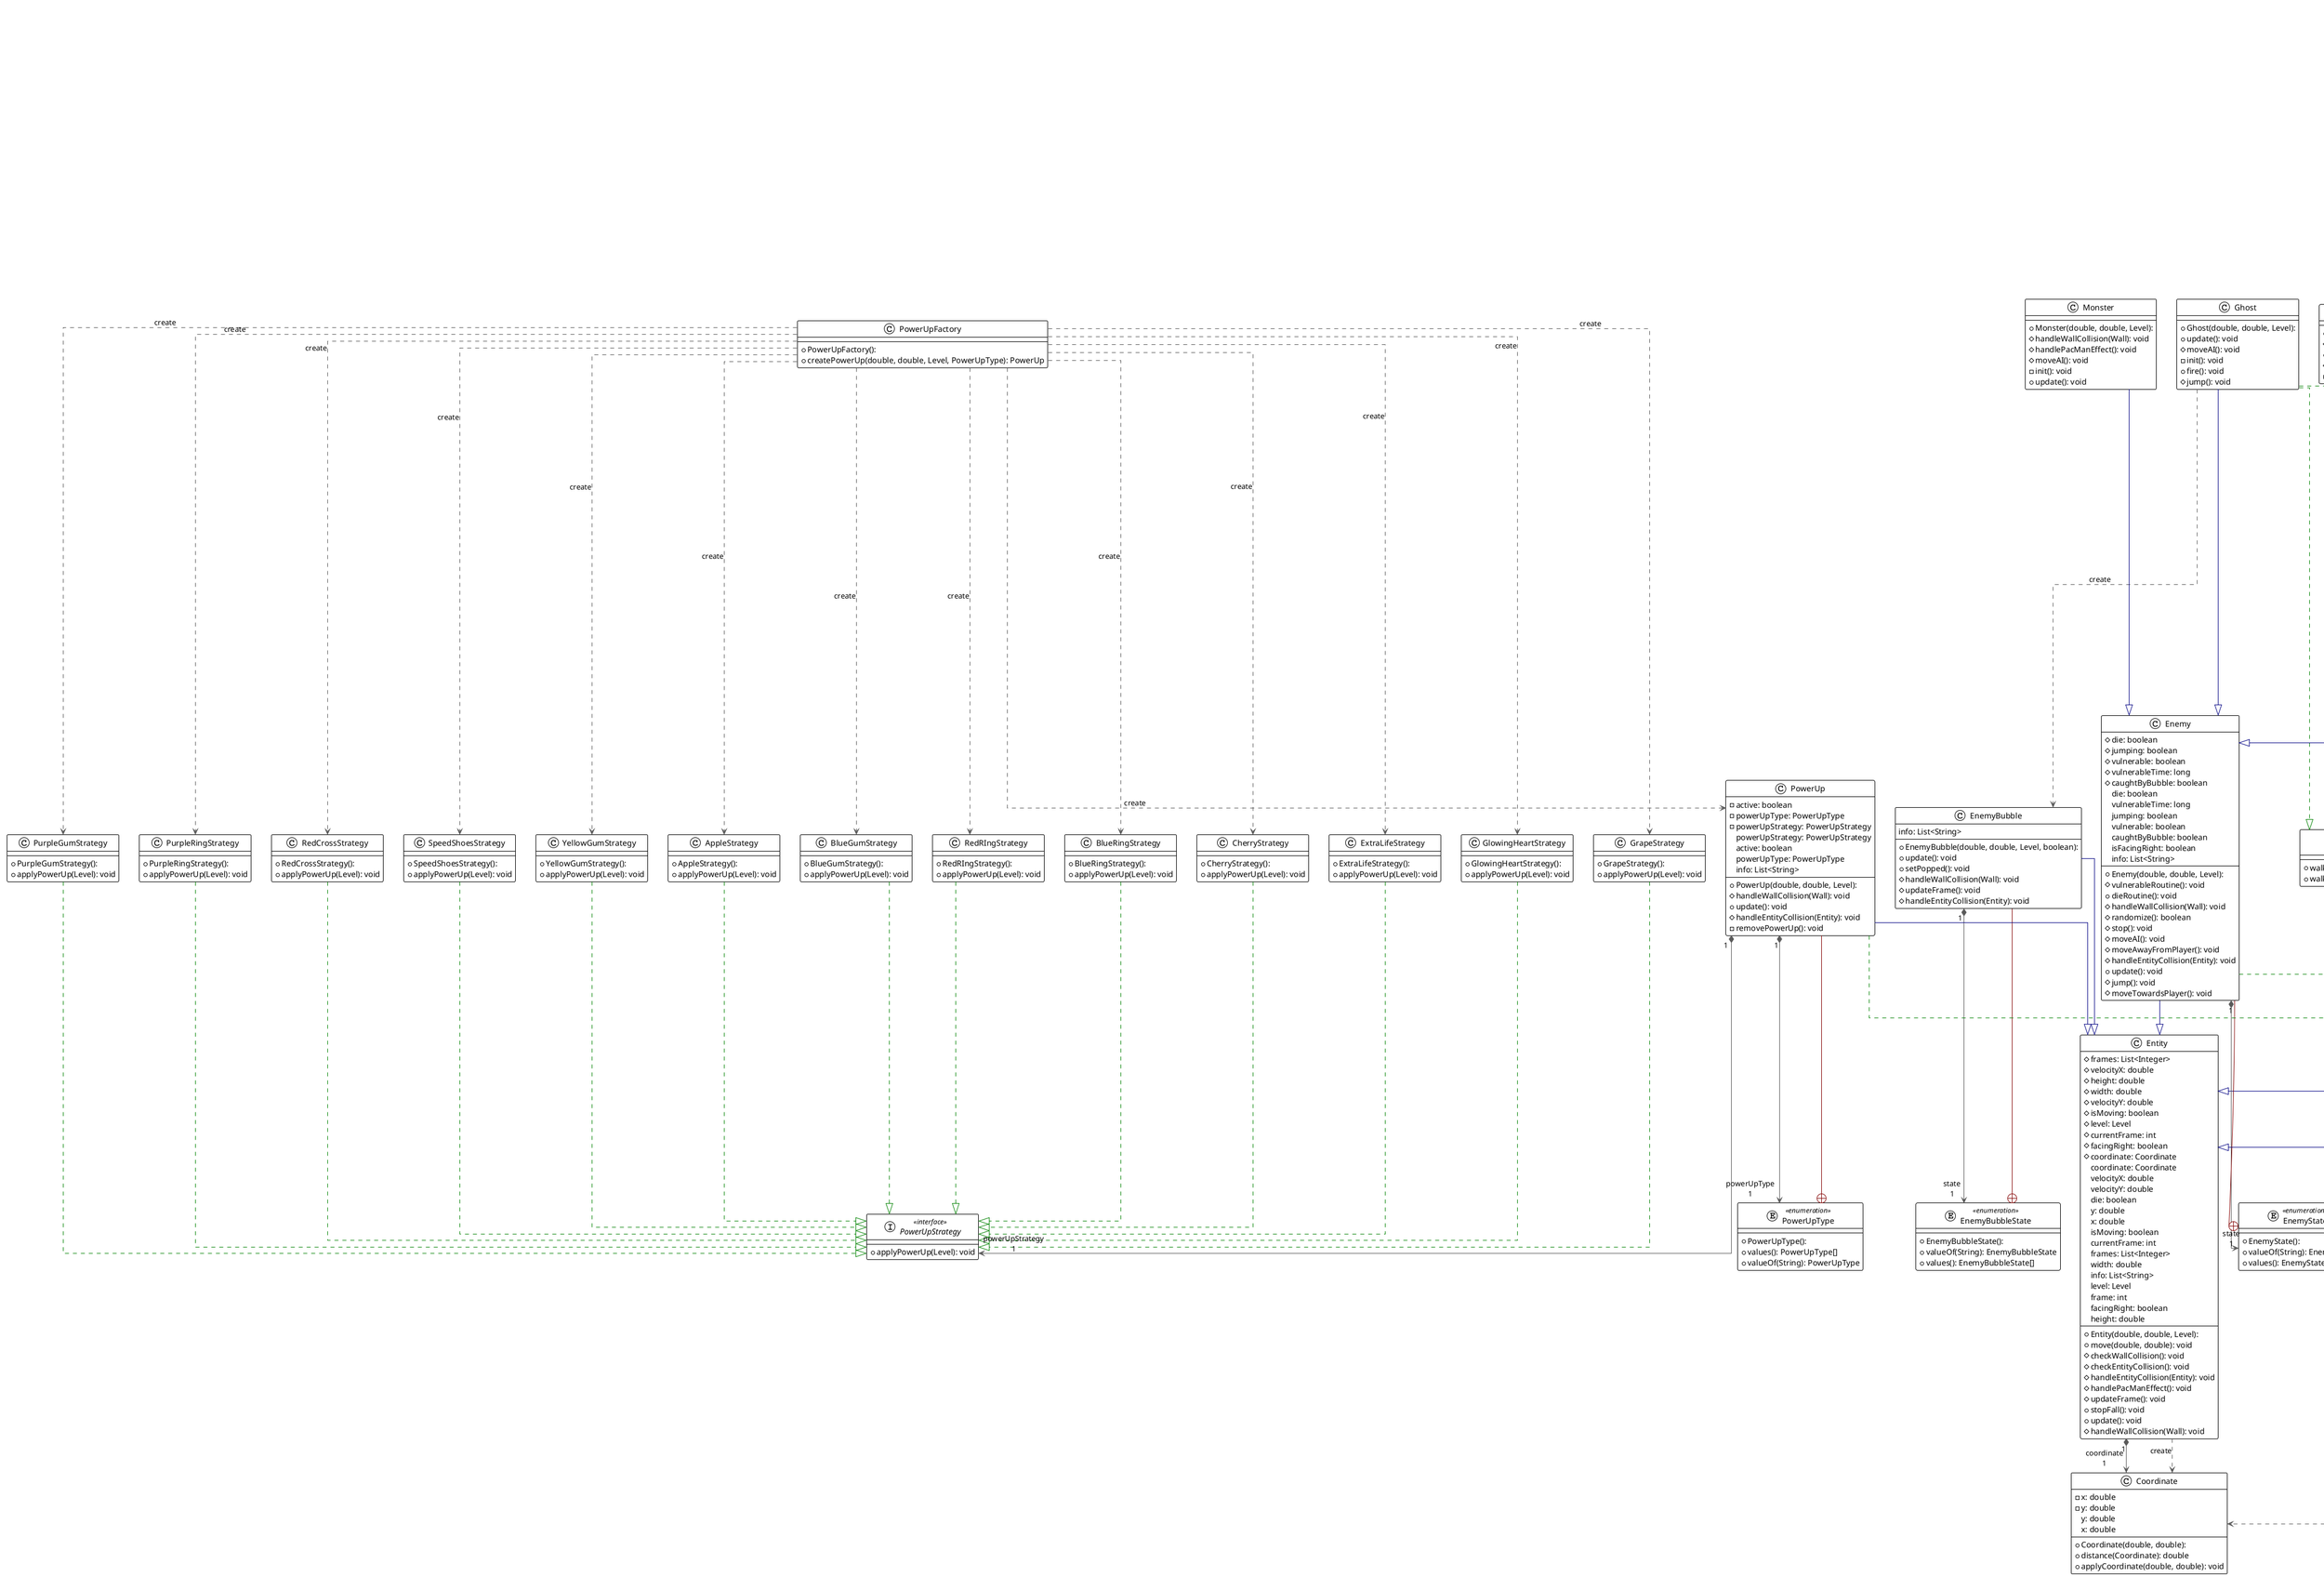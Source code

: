 @startuml

!theme plain
top to bottom direction
skinparam linetype ortho

class AppleStrategy {
  + AppleStrategy(): 
  + applyPowerUp(Level): void
}
class BlueGumStrategy {
  + BlueGumStrategy(): 
  + applyPowerUp(Level): void
}
class BlueRingStrategy {
  + BlueRingStrategy(): 
  + applyPowerUp(Level): void
}
class Bubble {
  + Bubble(double, double, boolean, Level, long): 
  - floating: boolean
  - state: BubbleState
  - popping: boolean
  + update(): void
  # handleWallCollision(Wall): void
  # updateFrame(): void
  - setFloating(): void
  # handleEntityCollision(Entity): void
  + toString(): String
   state: BubbleState
   popping: boolean
   floating: boolean
   info: List<String>
}
enum BubbleState << enumeration >> {
  + BubbleState(): 
  + valueOf(String): BubbleState
  + values(): BubbleState[]
}
class CherryStrategy {
  + CherryStrategy(): 
  + applyPowerUp(Level): void
}
class Coordinate {
  + Coordinate(double, double): 
  - x: double
  - y: double
  + distance(Coordinate): double
  + applyCoordinate(double, double): void
   y: double
   x: double
}
class Enemy {
  + Enemy(double, double, Level): 
  # die: boolean
  # jumping: boolean
  # vulnerable: boolean
  # vulnerableTime: long
  # caughtByBubble: boolean
  # vulnerableRoutine(): void
  + dieRoutine(): void
  # handleWallCollision(Wall): void
  # randomize(): boolean
  # stop(): void
  # moveAI(): void
  # moveAwayFromPlayer(): void
  # handleEntityCollision(Entity): void
  + update(): void
  # jump(): void
  # moveTowardsPlayer(): void
   die: boolean
   vulnerableTime: long
   jumping: boolean
   vulnerable: boolean
   caughtByBubble: boolean
   isFacingRight: boolean
   info: List<String>
}
class EnemyBubble {
  + EnemyBubble(double, double, Level, boolean): 
  + update(): void
  + setPopped(): void
  # handleWallCollision(Wall): void
  # updateFrame(): void
  # handleEntityCollision(Entity): void
   info: List<String>
}
enum EnemyBubbleState << enumeration >> {
  + EnemyBubbleState(): 
  + valueOf(String): EnemyBubbleState
  + values(): EnemyBubbleState[]
}
enum EnemyState << enumeration >> {
  + EnemyState(): 
  + valueOf(String): EnemyState
  + values(): EnemyState[]
}
class Entity {
  + Entity(double, double, Level): 
  # frames: List<Integer>
  # velocityX: double
  # height: double
  # width: double
  # velocityY: double
  # isMoving: boolean
  # level: Level
  # currentFrame: int
  # facingRight: boolean
  # coordinate: Coordinate
  + move(double, double): void
  # checkWallCollision(): void
  # checkEntityCollision(): void
  # handleEntityCollision(Entity): void
  # handlePacManEffect(): void
  # updateFrame(): void
  + stopFall(): void
  + update(): void
  # handleWallCollision(Wall): void
   coordinate: Coordinate
   velocityX: double
   velocityY: double
   die: boolean
   y: double
   x: double
   isMoving: boolean
   currentFrame: int
   frames: List<Integer>
   width: double
   info: List<String>
   level: Level
   frame: int
   facingRight: boolean
   height: double
}
class ExtraLifeStrategy {
  + ExtraLifeStrategy(): 
  + applyPowerUp(Level): void
}
class Ghost {
  + Ghost(double, double, Level): 
  + update(): void
  # moveAI(): void
  - init(): void
  + fire(): void
  # jump(): void
}
class GlowingHeartStrategy {
  + GlowingHeartStrategy(): 
  + applyPowerUp(Level): void
}
class GrapeStrategy {
  + GrapeStrategy(): 
  + applyPowerUp(Level): void
}
class Monster {
  + Monster(double, double, Level): 
  # handleWallCollision(Wall): void
  # handlePacManEffect(): void
  # moveAI(): void
  - init(): void
  + update(): void
}
interface PlatformDetection << interface >> {
  + isOnPlatform(Level, Entity): boolean
}
class Player {
  - Player(double, double, Level): 
  - bubbleBlown: int
  - speed: double
  - firing: boolean
  - powerUpJumping: boolean
  - lives: int
  - jumpCount: int
  - powerUpMoving: boolean
  - jumping: boolean
  - blueGumCount: int
  - bubbleExploded: int
  - yellowGumCount: int
  - distance: double
  - powerUpPurpleGum: boolean
  - purpleGumCount: int
  - powerUpFire: boolean
  - state: PlayerState
  - killedEnemies: int
  - score: int
  + loseLife(): void
  + moveLeft(): void
  + reset(): void
  + getInstance(double, double, Level): Player
  + updateFrame(): void
  + update(): void
  - notifyAudio(Observer): void
  + jump(boolean): boolean
  + respawn(): void
  # handleWallCollision(Wall): void
  + fire(): boolean
  + addAudioObserver(Observer): void
  + moveRight(): void
  - canJump(): boolean
  - init(): void
  + stopMoving(): void
  # handleEntityCollision(Entity): void
  + verticalJump(): boolean
   distance: double
   powerUpPurpleGum: boolean
   die: boolean
   powerUpJumping: boolean
   purpleGumCount: int
   jumping: boolean
   score: int
   killedEnemies: int
   jumpCount: int
   powerUpMoving: boolean
   info: List<String>
   level: Level
   powerUpFire: boolean
   lives: int
   yellowGumCount: int
   blueGumCount: int
   speed: double
   firing: boolean
   facingRight: boolean
   bubbleExploded: int
   state: PlayerState
   bubbleBlown: int
   moving: boolean
}
enum PlayerState << enumeration >> {
  + PlayerState(): 
  + values(): PlayerState[]
  + valueOf(String): PlayerState
}
class PowerUp {
  + PowerUp(double, double, Level): 
  - active: boolean
  - powerUpType: PowerUpType
  - powerUpStrategy: PowerUpStrategy
  # handleWallCollision(Wall): void
  + update(): void
  # handleEntityCollision(Entity): void
  - removePowerUp(): void
   powerUpStrategy: PowerUpStrategy
   active: boolean
   powerUpType: PowerUpType
   info: List<String>
}
class PowerUpFactory {
  + PowerUpFactory(): 
  + createPowerUp(double, double, Level, PowerUpType): PowerUp
}
interface PowerUpStrategy << interface >> {
  + applyPowerUp(Level): void
}
enum PowerUpType << enumeration >> {
  + PowerUpType(): 
  + values(): PowerUpType[]
  + valueOf(String): PowerUpType
}
class PurpleGumStrategy {
  + PurpleGumStrategy(): 
  + applyPowerUp(Level): void
}
class PurpleRingStrategy {
  + PurpleRingStrategy(): 
  + applyPowerUp(Level): void
}
class RedCrossStrategy {
  + RedCrossStrategy(): 
  + applyPowerUp(Level): void
}
class RedRIngStrategy {
  + RedRIngStrategy(): 
  + applyPowerUp(Level): void
}
class SpeedShoesStrategy {
  + SpeedShoesStrategy(): 
  + applyPowerUp(Level): void
}
interface Walker << interface >> {
  + walkerJump(Enemy): void
  + walkerMove(Enemy): void
}
class YellowGumStrategy {
  + YellowGumStrategy(): 
  + applyPowerUp(Level): void
}
class ZenChan {
  + ZenChan(double, double, Level): 
  # jump(): void
  + toString(): String
  # moveAI(): void
  - init(): void
}

AppleStrategy         -[#008200,dashed]-^  PowerUpStrategy      
BlueGumStrategy       -[#008200,dashed]-^  PowerUpStrategy      
BlueRingStrategy      -[#008200,dashed]-^  PowerUpStrategy      
Bubble               "1" *-[#595959,plain]-> "state\n1" BubbleState          
Bubble                -[#000082,plain]-^  Entity               
BubbleState           +-[#820000,plain]-  Bubble               
CherryStrategy        -[#008200,dashed]-^  PowerUpStrategy      
Enemy                "1" *-[#595959,plain]-> "state\n1" EnemyState           
Enemy                 -[#000082,plain]-^  Entity               
Enemy                 -[#008200,dashed]-^  PlatformDetection    
EnemyBubble          "1" *-[#595959,plain]-> "state\n1" EnemyBubbleState     
EnemyBubble           -[#000082,plain]-^  Entity               
EnemyBubbleState      +-[#820000,plain]-  EnemyBubble          
EnemyState            +-[#820000,plain]-  Enemy                
Entity               "1" *-[#595959,plain]-> "coordinate\n1" Coordinate           
Entity                -[#595959,dashed]->  Coordinate           : "«create»"
ExtraLifeStrategy     -[#008200,dashed]-^  PowerUpStrategy      
Ghost                 -[#000082,plain]-^  Enemy                
Ghost                 -[#595959,dashed]->  EnemyBubble          : "«create»"
Ghost                 -[#008200,dashed]-^  PlatformDetection    
Ghost                 -[#008200,dashed]-^  Walker               
GlowingHeartStrategy  -[#008200,dashed]-^  PowerUpStrategy      
GrapeStrategy         -[#008200,dashed]-^  PowerUpStrategy      
Monster               -[#000082,plain]-^  Enemy                
Player                -[#595959,dashed]->  Bubble               : "«create»"
Player                -[#595959,dashed]->  Coordinate           : "«create»"
Player                -[#000082,plain]-^  Entity               
Player                -[#008200,dashed]-^  PlatformDetection    
Player               "1" *-[#595959,plain]-> "state\n1" PlayerState          
PlayerState           +-[#820000,plain]-  Player               
PowerUp               -[#000082,plain]-^  Entity               
PowerUp               -[#008200,dashed]-^  PlatformDetection    
PowerUp              "1" *-[#595959,plain]-> "powerUpStrategy\n1" PowerUpStrategy      
PowerUp              "1" *-[#595959,plain]-> "powerUpType\n1" PowerUpType          
PowerUpFactory        -[#595959,dashed]->  AppleStrategy        : "«create»"
PowerUpFactory        -[#595959,dashed]->  BlueGumStrategy      : "«create»"
PowerUpFactory        -[#595959,dashed]->  BlueRingStrategy     : "«create»"
PowerUpFactory        -[#595959,dashed]->  CherryStrategy       : "«create»"
PowerUpFactory        -[#595959,dashed]->  ExtraLifeStrategy    : "«create»"
PowerUpFactory        -[#595959,dashed]->  GlowingHeartStrategy : "«create»"
PowerUpFactory        -[#595959,dashed]->  GrapeStrategy        : "«create»"
PowerUpFactory        -[#595959,dashed]->  PowerUp              : "«create»"
PowerUpFactory        -[#595959,dashed]->  PurpleGumStrategy    : "«create»"
PowerUpFactory        -[#595959,dashed]->  PurpleRingStrategy   : "«create»"
PowerUpFactory        -[#595959,dashed]->  RedCrossStrategy     : "«create»"
PowerUpFactory        -[#595959,dashed]->  RedRIngStrategy      : "«create»"
PowerUpFactory        -[#595959,dashed]->  SpeedShoesStrategy   : "«create»"
PowerUpFactory        -[#595959,dashed]->  YellowGumStrategy    : "«create»"
PowerUpType           +-[#820000,plain]-  PowerUp              
PurpleGumStrategy     -[#008200,dashed]-^  PowerUpStrategy      
PurpleRingStrategy    -[#008200,dashed]-^  PowerUpStrategy      
RedCrossStrategy      -[#008200,dashed]-^  PowerUpStrategy      
RedRIngStrategy       -[#008200,dashed]-^  PowerUpStrategy      
SpeedShoesStrategy    -[#008200,dashed]-^  PowerUpStrategy      
YellowGumStrategy     -[#008200,dashed]-^  PowerUpStrategy      
ZenChan               -[#000082,plain]-^  Enemy                
ZenChan               -[#008200,dashed]-^  PlatformDetection    
ZenChan               -[#008200,dashed]-^  Walker               
@enduml
